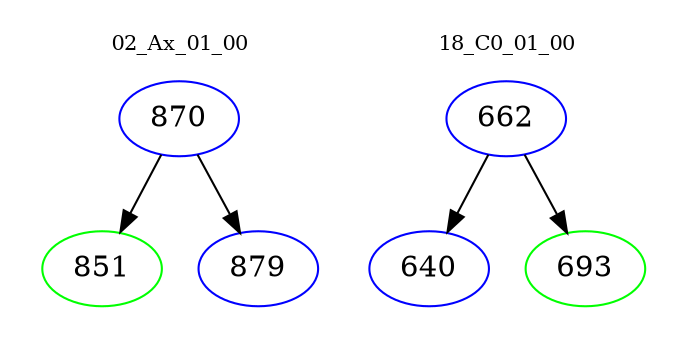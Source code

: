 digraph{
subgraph cluster_0 {
color = white
label = "02_Ax_01_00";
fontsize=10;
T0_870 [label="870", color="blue"]
T0_870 -> T0_851 [color="black"]
T0_851 [label="851", color="green"]
T0_870 -> T0_879 [color="black"]
T0_879 [label="879", color="blue"]
}
subgraph cluster_1 {
color = white
label = "18_C0_01_00";
fontsize=10;
T1_662 [label="662", color="blue"]
T1_662 -> T1_640 [color="black"]
T1_640 [label="640", color="blue"]
T1_662 -> T1_693 [color="black"]
T1_693 [label="693", color="green"]
}
}
